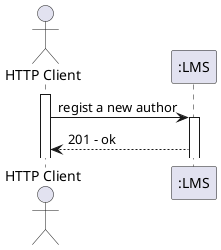 @startuml

actor "HTTP Client" as Librarian
participant ":LMS" as System


activate Librarian

Librarian -> System : regist a new author
activate System
System --> Librarian: 201 - ok


@enduml